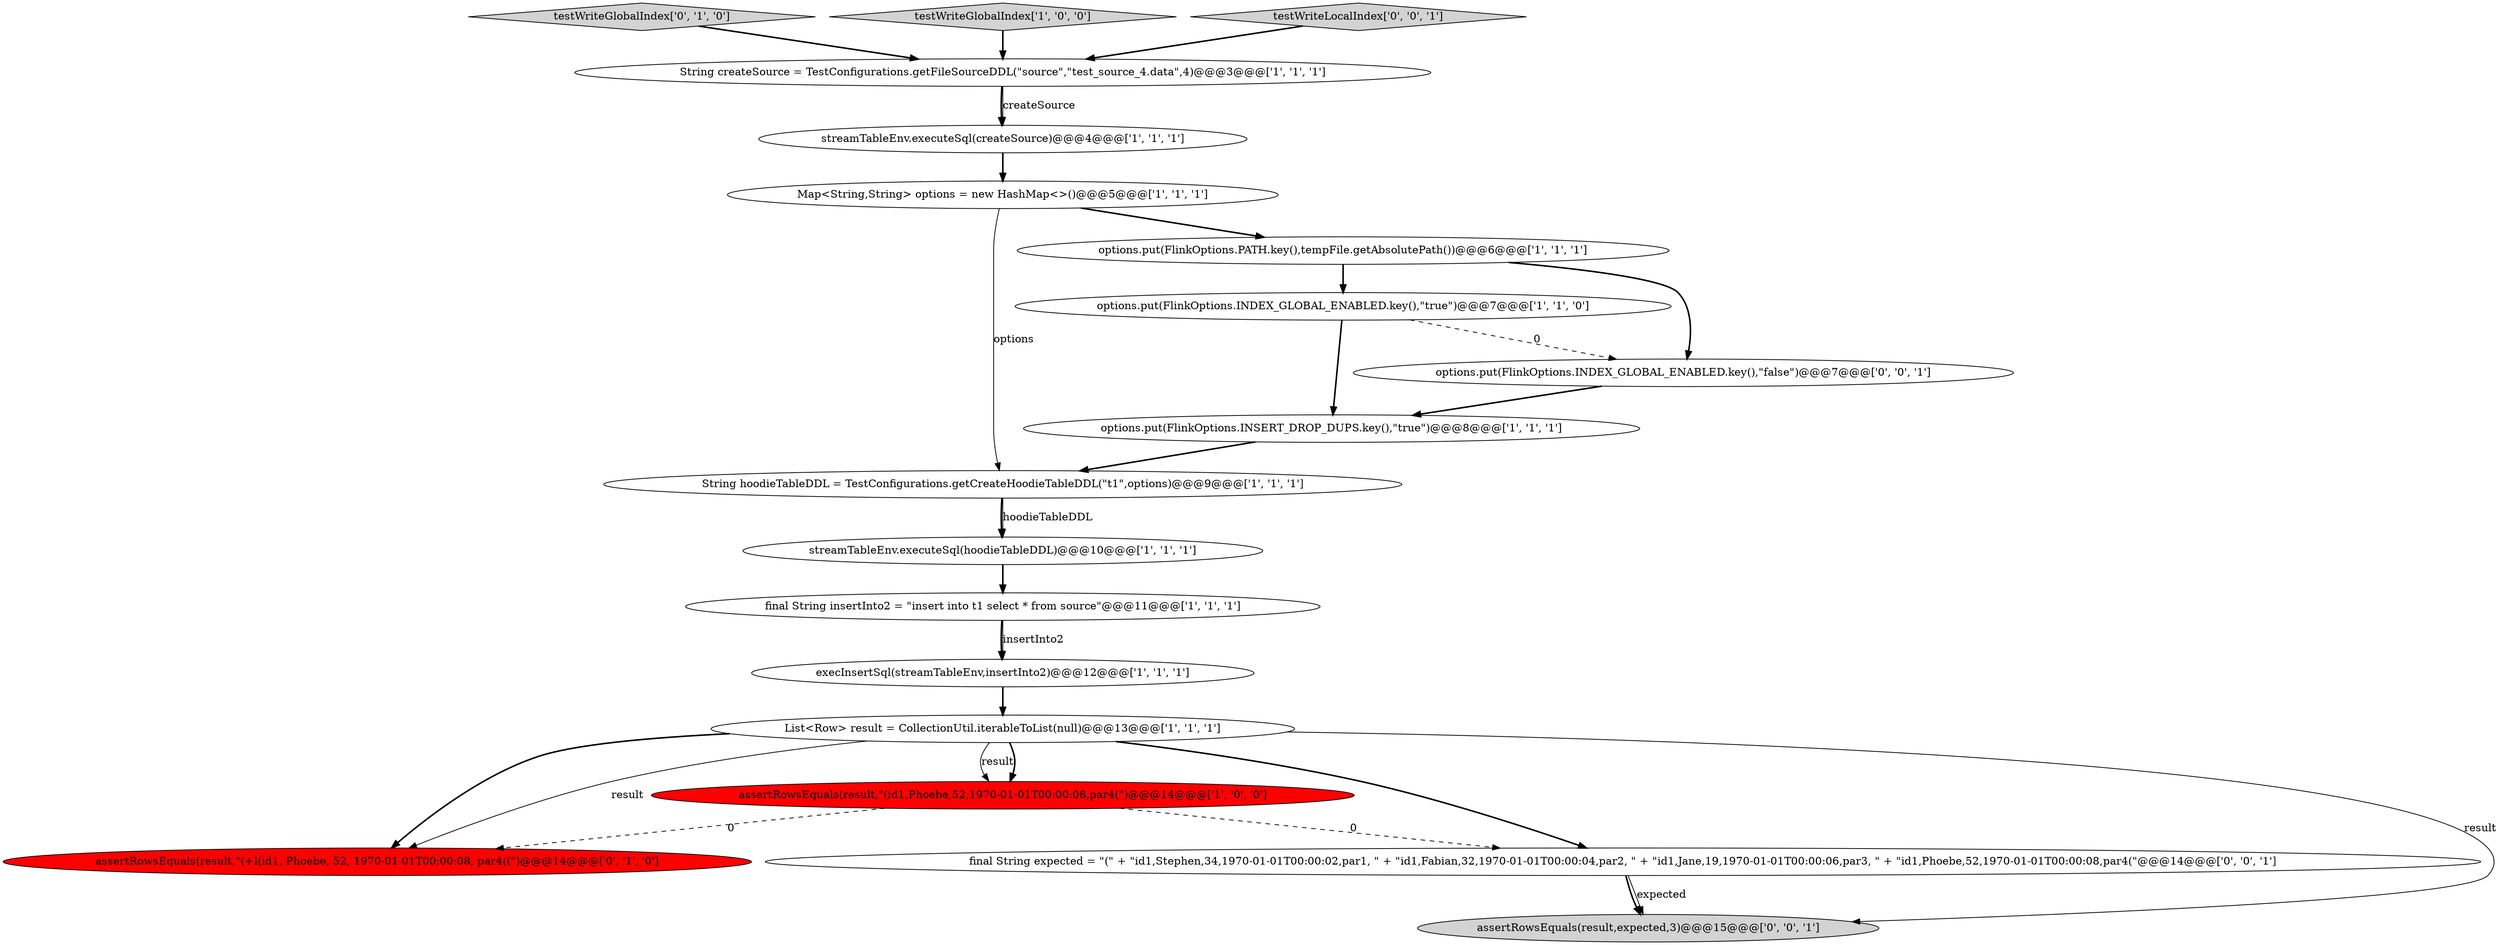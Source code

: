digraph {
13 [style = filled, label = "testWriteGlobalIndex['0', '1', '0']", fillcolor = lightgray, shape = diamond image = "AAA0AAABBB2BBB"];
1 [style = filled, label = "streamTableEnv.executeSql(hoodieTableDDL)@@@10@@@['1', '1', '1']", fillcolor = white, shape = ellipse image = "AAA0AAABBB1BBB"];
8 [style = filled, label = "testWriteGlobalIndex['1', '0', '0']", fillcolor = lightgray, shape = diamond image = "AAA0AAABBB1BBB"];
14 [style = filled, label = "assertRowsEquals(result,\"(+I(id1, Phoebe, 52, 1970-01-01T00:00:08, par4((\")@@@14@@@['0', '1', '0']", fillcolor = red, shape = ellipse image = "AAA1AAABBB2BBB"];
7 [style = filled, label = "Map<String,String> options = new HashMap<>()@@@5@@@['1', '1', '1']", fillcolor = white, shape = ellipse image = "AAA0AAABBB1BBB"];
9 [style = filled, label = "options.put(FlinkOptions.INDEX_GLOBAL_ENABLED.key(),\"true\")@@@7@@@['1', '1', '0']", fillcolor = white, shape = ellipse image = "AAA0AAABBB1BBB"];
11 [style = filled, label = "String hoodieTableDDL = TestConfigurations.getCreateHoodieTableDDL(\"t1\",options)@@@9@@@['1', '1', '1']", fillcolor = white, shape = ellipse image = "AAA0AAABBB1BBB"];
2 [style = filled, label = "streamTableEnv.executeSql(createSource)@@@4@@@['1', '1', '1']", fillcolor = white, shape = ellipse image = "AAA0AAABBB1BBB"];
3 [style = filled, label = "final String insertInto2 = \"insert into t1 select * from source\"@@@11@@@['1', '1', '1']", fillcolor = white, shape = ellipse image = "AAA0AAABBB1BBB"];
4 [style = filled, label = "List<Row> result = CollectionUtil.iterableToList(null)@@@13@@@['1', '1', '1']", fillcolor = white, shape = ellipse image = "AAA0AAABBB1BBB"];
15 [style = filled, label = "options.put(FlinkOptions.INDEX_GLOBAL_ENABLED.key(),\"false\")@@@7@@@['0', '0', '1']", fillcolor = white, shape = ellipse image = "AAA0AAABBB3BBB"];
10 [style = filled, label = "execInsertSql(streamTableEnv,insertInto2)@@@12@@@['1', '1', '1']", fillcolor = white, shape = ellipse image = "AAA0AAABBB1BBB"];
12 [style = filled, label = "options.put(FlinkOptions.PATH.key(),tempFile.getAbsolutePath())@@@6@@@['1', '1', '1']", fillcolor = white, shape = ellipse image = "AAA0AAABBB1BBB"];
17 [style = filled, label = "assertRowsEquals(result,expected,3)@@@15@@@['0', '0', '1']", fillcolor = lightgray, shape = ellipse image = "AAA0AAABBB3BBB"];
5 [style = filled, label = "String createSource = TestConfigurations.getFileSourceDDL(\"source\",\"test_source_4.data\",4)@@@3@@@['1', '1', '1']", fillcolor = white, shape = ellipse image = "AAA0AAABBB1BBB"];
18 [style = filled, label = "testWriteLocalIndex['0', '0', '1']", fillcolor = lightgray, shape = diamond image = "AAA0AAABBB3BBB"];
6 [style = filled, label = "options.put(FlinkOptions.INSERT_DROP_DUPS.key(),\"true\")@@@8@@@['1', '1', '1']", fillcolor = white, shape = ellipse image = "AAA0AAABBB1BBB"];
0 [style = filled, label = "assertRowsEquals(result,\"(id1,Phoebe,52,1970-01-01T00:00:08,par4(\")@@@14@@@['1', '0', '0']", fillcolor = red, shape = ellipse image = "AAA1AAABBB1BBB"];
16 [style = filled, label = "final String expected = \"(\" + \"id1,Stephen,34,1970-01-01T00:00:02,par1, \" + \"id1,Fabian,32,1970-01-01T00:00:04,par2, \" + \"id1,Jane,19,1970-01-01T00:00:06,par3, \" + \"id1,Phoebe,52,1970-01-01T00:00:08,par4(\"@@@14@@@['0', '0', '1']", fillcolor = white, shape = ellipse image = "AAA0AAABBB3BBB"];
4->0 [style = solid, label="result"];
4->14 [style = bold, label=""];
7->12 [style = bold, label=""];
11->1 [style = bold, label=""];
12->15 [style = bold, label=""];
0->16 [style = dashed, label="0"];
1->3 [style = bold, label=""];
15->6 [style = bold, label=""];
16->17 [style = bold, label=""];
4->17 [style = solid, label="result"];
12->9 [style = bold, label=""];
4->0 [style = bold, label=""];
9->6 [style = bold, label=""];
0->14 [style = dashed, label="0"];
3->10 [style = bold, label=""];
5->2 [style = bold, label=""];
8->5 [style = bold, label=""];
7->11 [style = solid, label="options"];
4->14 [style = solid, label="result"];
18->5 [style = bold, label=""];
6->11 [style = bold, label=""];
16->17 [style = solid, label="expected"];
10->4 [style = bold, label=""];
13->5 [style = bold, label=""];
5->2 [style = solid, label="createSource"];
11->1 [style = solid, label="hoodieTableDDL"];
2->7 [style = bold, label=""];
3->10 [style = solid, label="insertInto2"];
4->16 [style = bold, label=""];
9->15 [style = dashed, label="0"];
}
